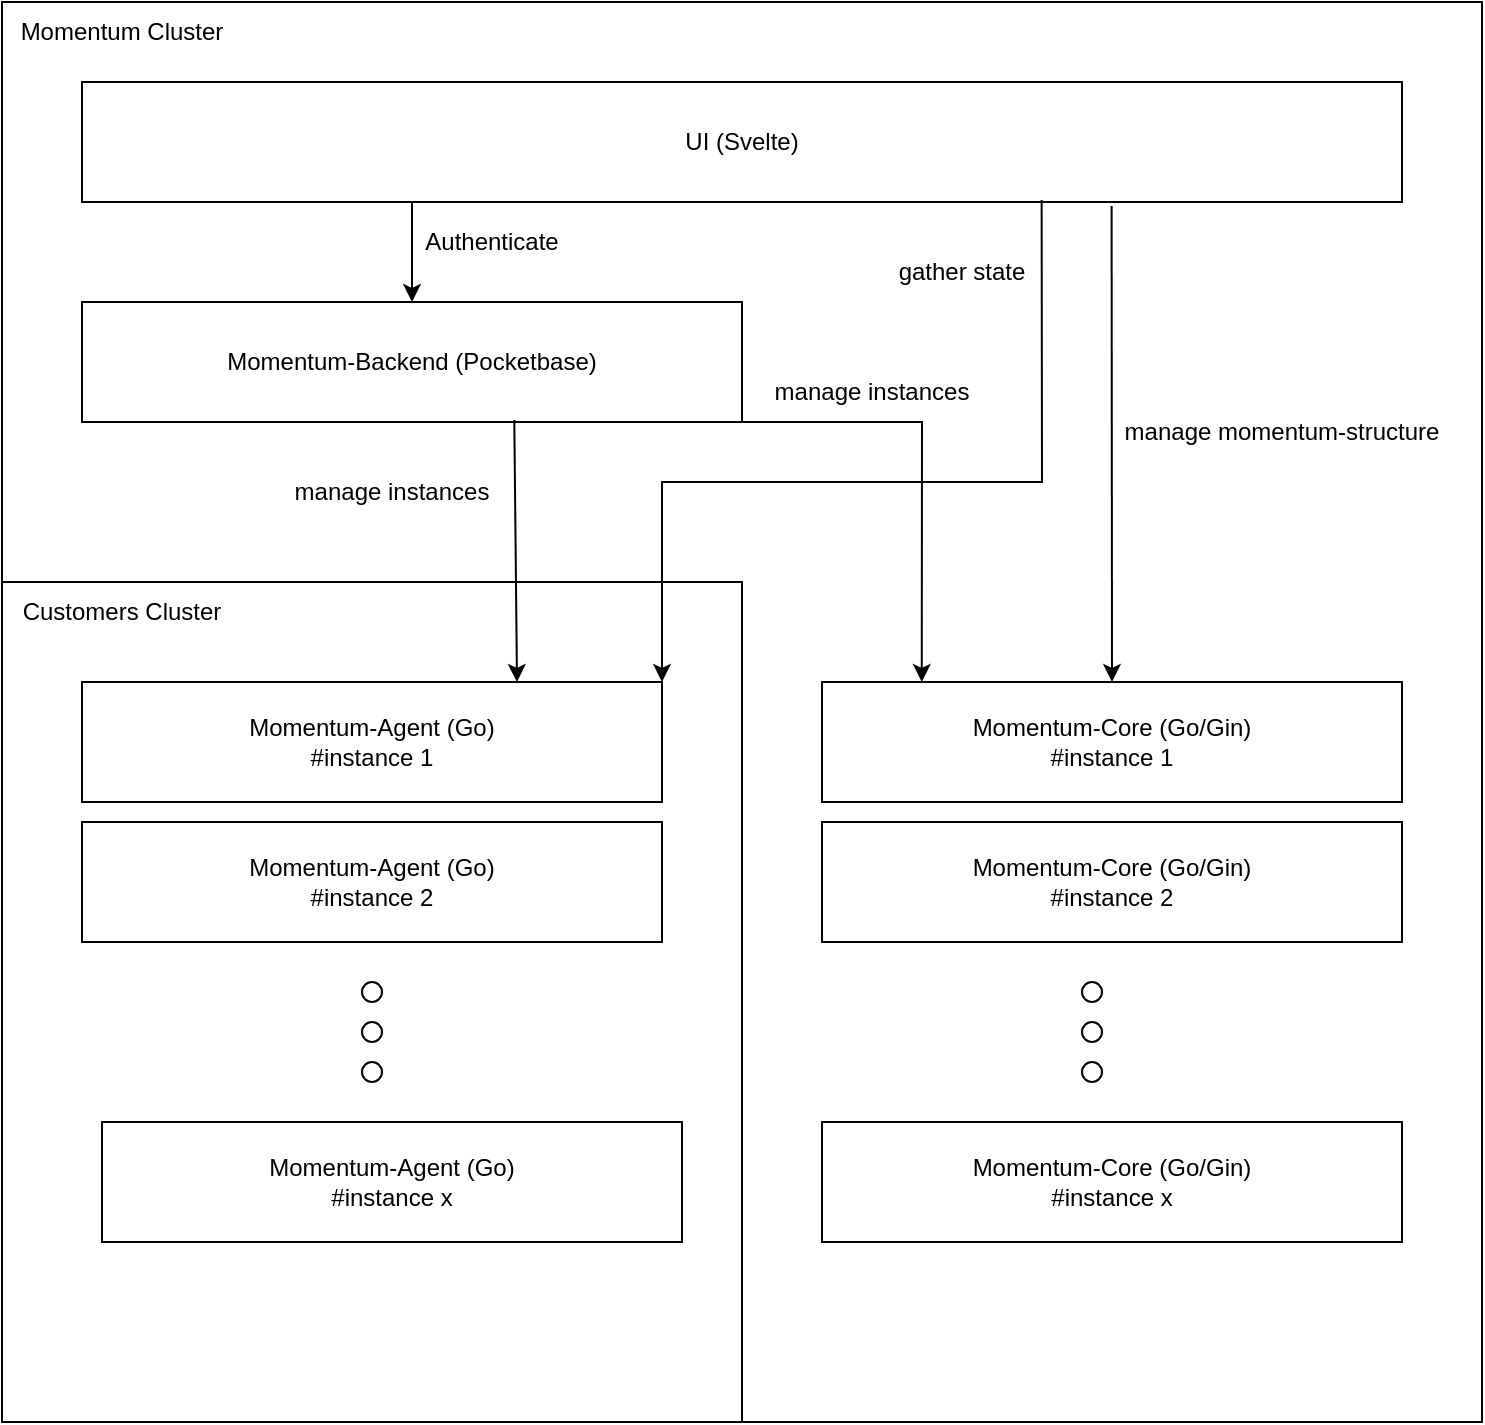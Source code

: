 <mxfile version="21.6.3" type="github">
  <diagram name="Page-1" id="8Ss-g7mdqEp9VIPg8ZDx">
    <mxGraphModel dx="1434" dy="766" grid="1" gridSize="10" guides="1" tooltips="1" connect="1" arrows="1" fold="1" page="1" pageScale="1" pageWidth="850" pageHeight="1100" math="0" shadow="0">
      <root>
        <mxCell id="0" />
        <mxCell id="1" parent="0" />
        <mxCell id="Hv6b3nKxB5rvXpH4_B1p-20" value="" style="rounded=0;whiteSpace=wrap;html=1;fillColor=none;" parent="1" vertex="1">
          <mxGeometry x="70" y="350" width="370" height="420" as="geometry" />
        </mxCell>
        <mxCell id="Hv6b3nKxB5rvXpH4_B1p-21" value="" style="rounded=0;whiteSpace=wrap;html=1;fillColor=none;" parent="1" vertex="1">
          <mxGeometry x="70" y="60" width="740" height="710" as="geometry" />
        </mxCell>
        <mxCell id="Hv6b3nKxB5rvXpH4_B1p-1" value="UI (Svelte)" style="rounded=0;whiteSpace=wrap;html=1;" parent="1" vertex="1">
          <mxGeometry x="110" y="100" width="660" height="60" as="geometry" />
        </mxCell>
        <mxCell id="Hv6b3nKxB5rvXpH4_B1p-2" value="&lt;div&gt;Momentum-Backend (Pocketbase)&lt;/div&gt;" style="rounded=0;whiteSpace=wrap;html=1;" parent="1" vertex="1">
          <mxGeometry x="110" y="210" width="330" height="60" as="geometry" />
        </mxCell>
        <mxCell id="Hv6b3nKxB5rvXpH4_B1p-3" value="&lt;div&gt;Momentum-Core (Go/Gin)&lt;/div&gt;&lt;div&gt;#instance 1&lt;br&gt;&lt;/div&gt;" style="rounded=0;whiteSpace=wrap;html=1;" parent="1" vertex="1">
          <mxGeometry x="480" y="400" width="290" height="60" as="geometry" />
        </mxCell>
        <mxCell id="Hv6b3nKxB5rvXpH4_B1p-4" value="&lt;div&gt;Momentum-Core (Go/Gin)&lt;/div&gt;&lt;div&gt;#instance 2&lt;br&gt;&lt;/div&gt;" style="rounded=0;whiteSpace=wrap;html=1;" parent="1" vertex="1">
          <mxGeometry x="480" y="470" width="290" height="60" as="geometry" />
        </mxCell>
        <mxCell id="Hv6b3nKxB5rvXpH4_B1p-5" value="&lt;div&gt;Momentum-Core (Go/Gin)&lt;/div&gt;&lt;div&gt;#instance x&lt;br&gt;&lt;/div&gt;" style="rounded=0;whiteSpace=wrap;html=1;" parent="1" vertex="1">
          <mxGeometry x="480" y="620" width="290" height="60" as="geometry" />
        </mxCell>
        <mxCell id="Hv6b3nKxB5rvXpH4_B1p-10" value="" style="group" parent="1" vertex="1" connectable="0">
          <mxGeometry x="610" y="550" width="80" height="50" as="geometry" />
        </mxCell>
        <mxCell id="Hv6b3nKxB5rvXpH4_B1p-6" value="" style="ellipse;whiteSpace=wrap;html=1;aspect=fixed;movable=1;resizable=1;rotatable=1;deletable=1;editable=1;locked=0;connectable=1;" parent="Hv6b3nKxB5rvXpH4_B1p-10" vertex="1">
          <mxGeometry width="10" height="10" as="geometry" />
        </mxCell>
        <mxCell id="Hv6b3nKxB5rvXpH4_B1p-7" value="" style="ellipse;whiteSpace=wrap;html=1;aspect=fixed;movable=1;resizable=1;rotatable=1;deletable=1;editable=1;locked=0;connectable=1;" parent="Hv6b3nKxB5rvXpH4_B1p-10" vertex="1">
          <mxGeometry y="20" width="10" height="10" as="geometry" />
        </mxCell>
        <mxCell id="Hv6b3nKxB5rvXpH4_B1p-8" value="" style="ellipse;whiteSpace=wrap;html=1;aspect=fixed;movable=1;resizable=1;rotatable=1;deletable=1;editable=1;locked=0;connectable=1;" parent="Hv6b3nKxB5rvXpH4_B1p-10" vertex="1">
          <mxGeometry y="40" width="10" height="10" as="geometry" />
        </mxCell>
        <mxCell id="Hv6b3nKxB5rvXpH4_B1p-14" value="&lt;div&gt;Momentum-Agent (Go)&lt;/div&gt;&lt;div&gt;#instance 1&lt;/div&gt;" style="rounded=0;whiteSpace=wrap;html=1;" parent="1" vertex="1">
          <mxGeometry x="110" y="400" width="290" height="60" as="geometry" />
        </mxCell>
        <mxCell id="Hv6b3nKxB5rvXpH4_B1p-15" value="&lt;div&gt;Momentum-Agent (Go)&lt;/div&gt;&lt;div&gt;#instance 2&lt;br&gt;&lt;/div&gt;" style="rounded=0;whiteSpace=wrap;html=1;" parent="1" vertex="1">
          <mxGeometry x="110" y="470" width="290" height="60" as="geometry" />
        </mxCell>
        <mxCell id="Hv6b3nKxB5rvXpH4_B1p-16" value="&lt;div&gt;Momentum-Agent (Go)&lt;/div&gt;&lt;div&gt;#instance x&lt;br&gt;&lt;/div&gt;" style="rounded=0;whiteSpace=wrap;html=1;" parent="1" vertex="1">
          <mxGeometry x="120" y="620" width="290" height="60" as="geometry" />
        </mxCell>
        <mxCell id="Hv6b3nKxB5rvXpH4_B1p-17" value="" style="ellipse;whiteSpace=wrap;html=1;aspect=fixed;movable=1;resizable=1;rotatable=1;deletable=1;editable=1;locked=0;connectable=1;" parent="1" vertex="1">
          <mxGeometry x="250" y="550" width="10" height="10" as="geometry" />
        </mxCell>
        <mxCell id="Hv6b3nKxB5rvXpH4_B1p-18" value="" style="ellipse;whiteSpace=wrap;html=1;aspect=fixed;movable=1;resizable=1;rotatable=1;deletable=1;editable=1;locked=0;connectable=1;" parent="1" vertex="1">
          <mxGeometry x="250" y="570" width="10" height="10" as="geometry" />
        </mxCell>
        <mxCell id="Hv6b3nKxB5rvXpH4_B1p-19" value="" style="ellipse;whiteSpace=wrap;html=1;aspect=fixed;movable=1;resizable=1;rotatable=1;deletable=1;editable=1;locked=0;connectable=1;" parent="1" vertex="1">
          <mxGeometry x="250" y="590" width="10" height="10" as="geometry" />
        </mxCell>
        <mxCell id="Hv6b3nKxB5rvXpH4_B1p-22" value="Momentum Cluster" style="text;html=1;strokeColor=none;fillColor=none;align=center;verticalAlign=middle;whiteSpace=wrap;rounded=0;" parent="1" vertex="1">
          <mxGeometry x="70" y="60" width="120" height="30" as="geometry" />
        </mxCell>
        <mxCell id="Hv6b3nKxB5rvXpH4_B1p-23" value="Customers Cluster" style="text;html=1;strokeColor=none;fillColor=none;align=center;verticalAlign=middle;whiteSpace=wrap;rounded=0;" parent="1" vertex="1">
          <mxGeometry x="70" y="350" width="120" height="30" as="geometry" />
        </mxCell>
        <mxCell id="Hv6b3nKxB5rvXpH4_B1p-24" value="" style="endArrow=classic;html=1;rounded=0;exitX=0.655;exitY=0.983;exitDx=0;exitDy=0;entryX=0.75;entryY=0;entryDx=0;entryDy=0;exitPerimeter=0;" parent="1" source="Hv6b3nKxB5rvXpH4_B1p-2" target="Hv6b3nKxB5rvXpH4_B1p-14" edge="1">
          <mxGeometry width="50" height="50" relative="1" as="geometry">
            <mxPoint x="400" y="380" as="sourcePoint" />
            <mxPoint x="450" y="330" as="targetPoint" />
          </mxGeometry>
        </mxCell>
        <mxCell id="Hv6b3nKxB5rvXpH4_B1p-25" value="" style="endArrow=classic;html=1;rounded=0;exitX=1;exitY=1;exitDx=0;exitDy=0;entryX=0.172;entryY=0;entryDx=0;entryDy=0;entryPerimeter=0;" parent="1" source="Hv6b3nKxB5rvXpH4_B1p-2" target="Hv6b3nKxB5rvXpH4_B1p-3" edge="1">
          <mxGeometry width="50" height="50" relative="1" as="geometry">
            <mxPoint x="336" y="279" as="sourcePoint" />
            <mxPoint x="338" y="410" as="targetPoint" />
            <Array as="points">
              <mxPoint x="530" y="270" />
            </Array>
          </mxGeometry>
        </mxCell>
        <mxCell id="Hv6b3nKxB5rvXpH4_B1p-26" value="" style="endArrow=classic;html=1;rounded=0;exitX=0.78;exitY=1.033;exitDx=0;exitDy=0;entryX=0.5;entryY=0;entryDx=0;entryDy=0;exitPerimeter=0;" parent="1" source="Hv6b3nKxB5rvXpH4_B1p-1" target="Hv6b3nKxB5rvXpH4_B1p-3" edge="1">
          <mxGeometry width="50" height="50" relative="1" as="geometry">
            <mxPoint x="346" y="289" as="sourcePoint" />
            <mxPoint x="348" y="420" as="targetPoint" />
          </mxGeometry>
        </mxCell>
        <mxCell id="Hv6b3nKxB5rvXpH4_B1p-27" value="manage momentum-structure" style="text;html=1;strokeColor=none;fillColor=none;align=center;verticalAlign=middle;whiteSpace=wrap;rounded=0;" parent="1" vertex="1">
          <mxGeometry x="630" y="250" width="160" height="50" as="geometry" />
        </mxCell>
        <mxCell id="Hv6b3nKxB5rvXpH4_B1p-28" value="manage instances" style="text;html=1;strokeColor=none;fillColor=none;align=center;verticalAlign=middle;whiteSpace=wrap;rounded=0;" parent="1" vertex="1">
          <mxGeometry x="450" y="240" width="110" height="30" as="geometry" />
        </mxCell>
        <mxCell id="Hv6b3nKxB5rvXpH4_B1p-29" value="manage instances" style="text;html=1;strokeColor=none;fillColor=none;align=center;verticalAlign=middle;whiteSpace=wrap;rounded=0;" parent="1" vertex="1">
          <mxGeometry x="210" y="290" width="110" height="30" as="geometry" />
        </mxCell>
        <mxCell id="Hv6b3nKxB5rvXpH4_B1p-30" value="" style="endArrow=classic;html=1;rounded=0;exitX=0.25;exitY=1;exitDx=0;exitDy=0;entryX=0.5;entryY=0;entryDx=0;entryDy=0;" parent="1" source="Hv6b3nKxB5rvXpH4_B1p-1" target="Hv6b3nKxB5rvXpH4_B1p-2" edge="1">
          <mxGeometry width="50" height="50" relative="1" as="geometry">
            <mxPoint x="400" y="420" as="sourcePoint" />
            <mxPoint x="450" y="370" as="targetPoint" />
          </mxGeometry>
        </mxCell>
        <mxCell id="Hv6b3nKxB5rvXpH4_B1p-31" value="Authenticate" style="text;html=1;strokeColor=none;fillColor=none;align=center;verticalAlign=middle;whiteSpace=wrap;rounded=0;" parent="1" vertex="1">
          <mxGeometry x="270" y="160" width="90" height="40" as="geometry" />
        </mxCell>
        <mxCell id="Hv6b3nKxB5rvXpH4_B1p-34" value="" style="endArrow=classic;html=1;rounded=0;entryX=1;entryY=0;entryDx=0;entryDy=0;exitX=0.727;exitY=0.983;exitDx=0;exitDy=0;exitPerimeter=0;" parent="1" source="Hv6b3nKxB5rvXpH4_B1p-1" target="Hv6b3nKxB5rvXpH4_B1p-14" edge="1">
          <mxGeometry width="50" height="50" relative="1" as="geometry">
            <mxPoint x="20" y="390" as="sourcePoint" />
            <mxPoint x="320" y="430" as="targetPoint" />
            <Array as="points">
              <mxPoint x="590" y="300" />
              <mxPoint x="400" y="300" />
            </Array>
          </mxGeometry>
        </mxCell>
        <mxCell id="Hv6b3nKxB5rvXpH4_B1p-35" value="gather state" style="text;html=1;strokeColor=none;fillColor=none;align=center;verticalAlign=middle;whiteSpace=wrap;rounded=0;" parent="1" vertex="1">
          <mxGeometry x="490" y="190" width="120" height="10" as="geometry" />
        </mxCell>
      </root>
    </mxGraphModel>
  </diagram>
</mxfile>

